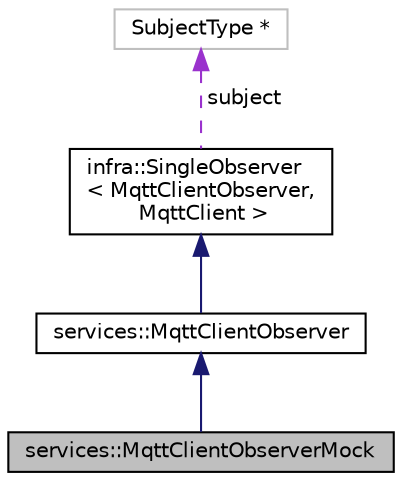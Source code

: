 digraph "services::MqttClientObserverMock"
{
 // INTERACTIVE_SVG=YES
  edge [fontname="Helvetica",fontsize="10",labelfontname="Helvetica",labelfontsize="10"];
  node [fontname="Helvetica",fontsize="10",shape=record];
  Node3 [label="services::MqttClientObserverMock",height=0.2,width=0.4,color="black", fillcolor="grey75", style="filled", fontcolor="black"];
  Node4 -> Node3 [dir="back",color="midnightblue",fontsize="10",style="solid",fontname="Helvetica"];
  Node4 [label="services::MqttClientObserver",height=0.2,width=0.4,color="black", fillcolor="white", style="filled",URL="$db/de2/classservices_1_1_mqtt_client_observer.html"];
  Node5 -> Node4 [dir="back",color="midnightblue",fontsize="10",style="solid",fontname="Helvetica"];
  Node5 [label="infra::SingleObserver\l\< MqttClientObserver,\l MqttClient \>",height=0.2,width=0.4,color="black", fillcolor="white", style="filled",URL="$dc/d4c/classinfra_1_1_single_observer.html"];
  Node6 -> Node5 [dir="back",color="darkorchid3",fontsize="10",style="dashed",label=" subject" ,fontname="Helvetica"];
  Node6 [label="SubjectType *",height=0.2,width=0.4,color="grey75", fillcolor="white", style="filled"];
}

